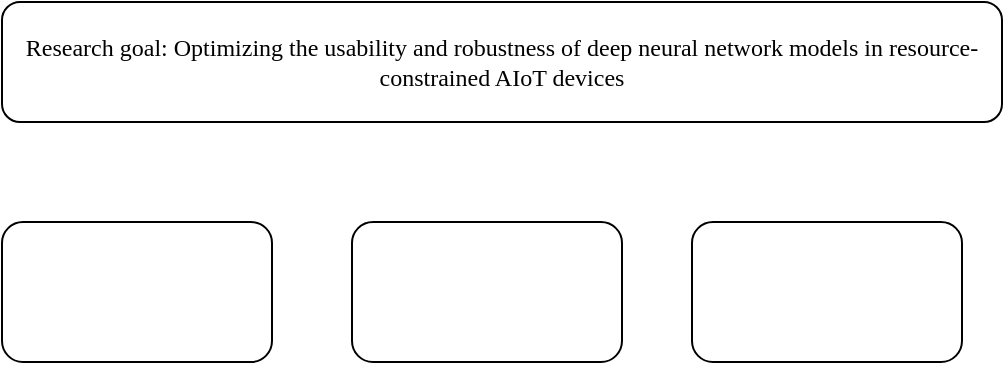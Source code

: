 <mxfile version="24.2.2" type="github">
  <diagram name="第 1 页" id="E_9ZUGZub5r1t7u37brj">
    <mxGraphModel dx="1000" dy="605" grid="1" gridSize="10" guides="1" tooltips="1" connect="1" arrows="1" fold="1" page="1" pageScale="1" pageWidth="850" pageHeight="1100" math="0" shadow="0">
      <root>
        <mxCell id="0" />
        <mxCell id="1" parent="0" />
        <mxCell id="_085nPTa5El5RhCGtDlV-1" value="&lt;p&gt;&lt;font face=&quot;Times New Roman&quot;&gt;Research goal: Optimizing the usability and robustness of deep neural network models in resource-constrained AIoT devices&lt;/font&gt;&lt;/p&gt;" style="rounded=1;whiteSpace=wrap;html=1;" vertex="1" parent="1">
          <mxGeometry x="175" y="60" width="500" height="60" as="geometry" />
        </mxCell>
        <mxCell id="_085nPTa5El5RhCGtDlV-2" value="" style="rounded=1;whiteSpace=wrap;html=1;" vertex="1" parent="1">
          <mxGeometry x="175" y="170" width="135" height="70" as="geometry" />
        </mxCell>
        <mxCell id="_085nPTa5El5RhCGtDlV-3" value="" style="rounded=1;whiteSpace=wrap;html=1;" vertex="1" parent="1">
          <mxGeometry x="350" y="170" width="135" height="70" as="geometry" />
        </mxCell>
        <mxCell id="_085nPTa5El5RhCGtDlV-4" value="" style="rounded=1;whiteSpace=wrap;html=1;" vertex="1" parent="1">
          <mxGeometry x="520" y="170" width="135" height="70" as="geometry" />
        </mxCell>
      </root>
    </mxGraphModel>
  </diagram>
</mxfile>
